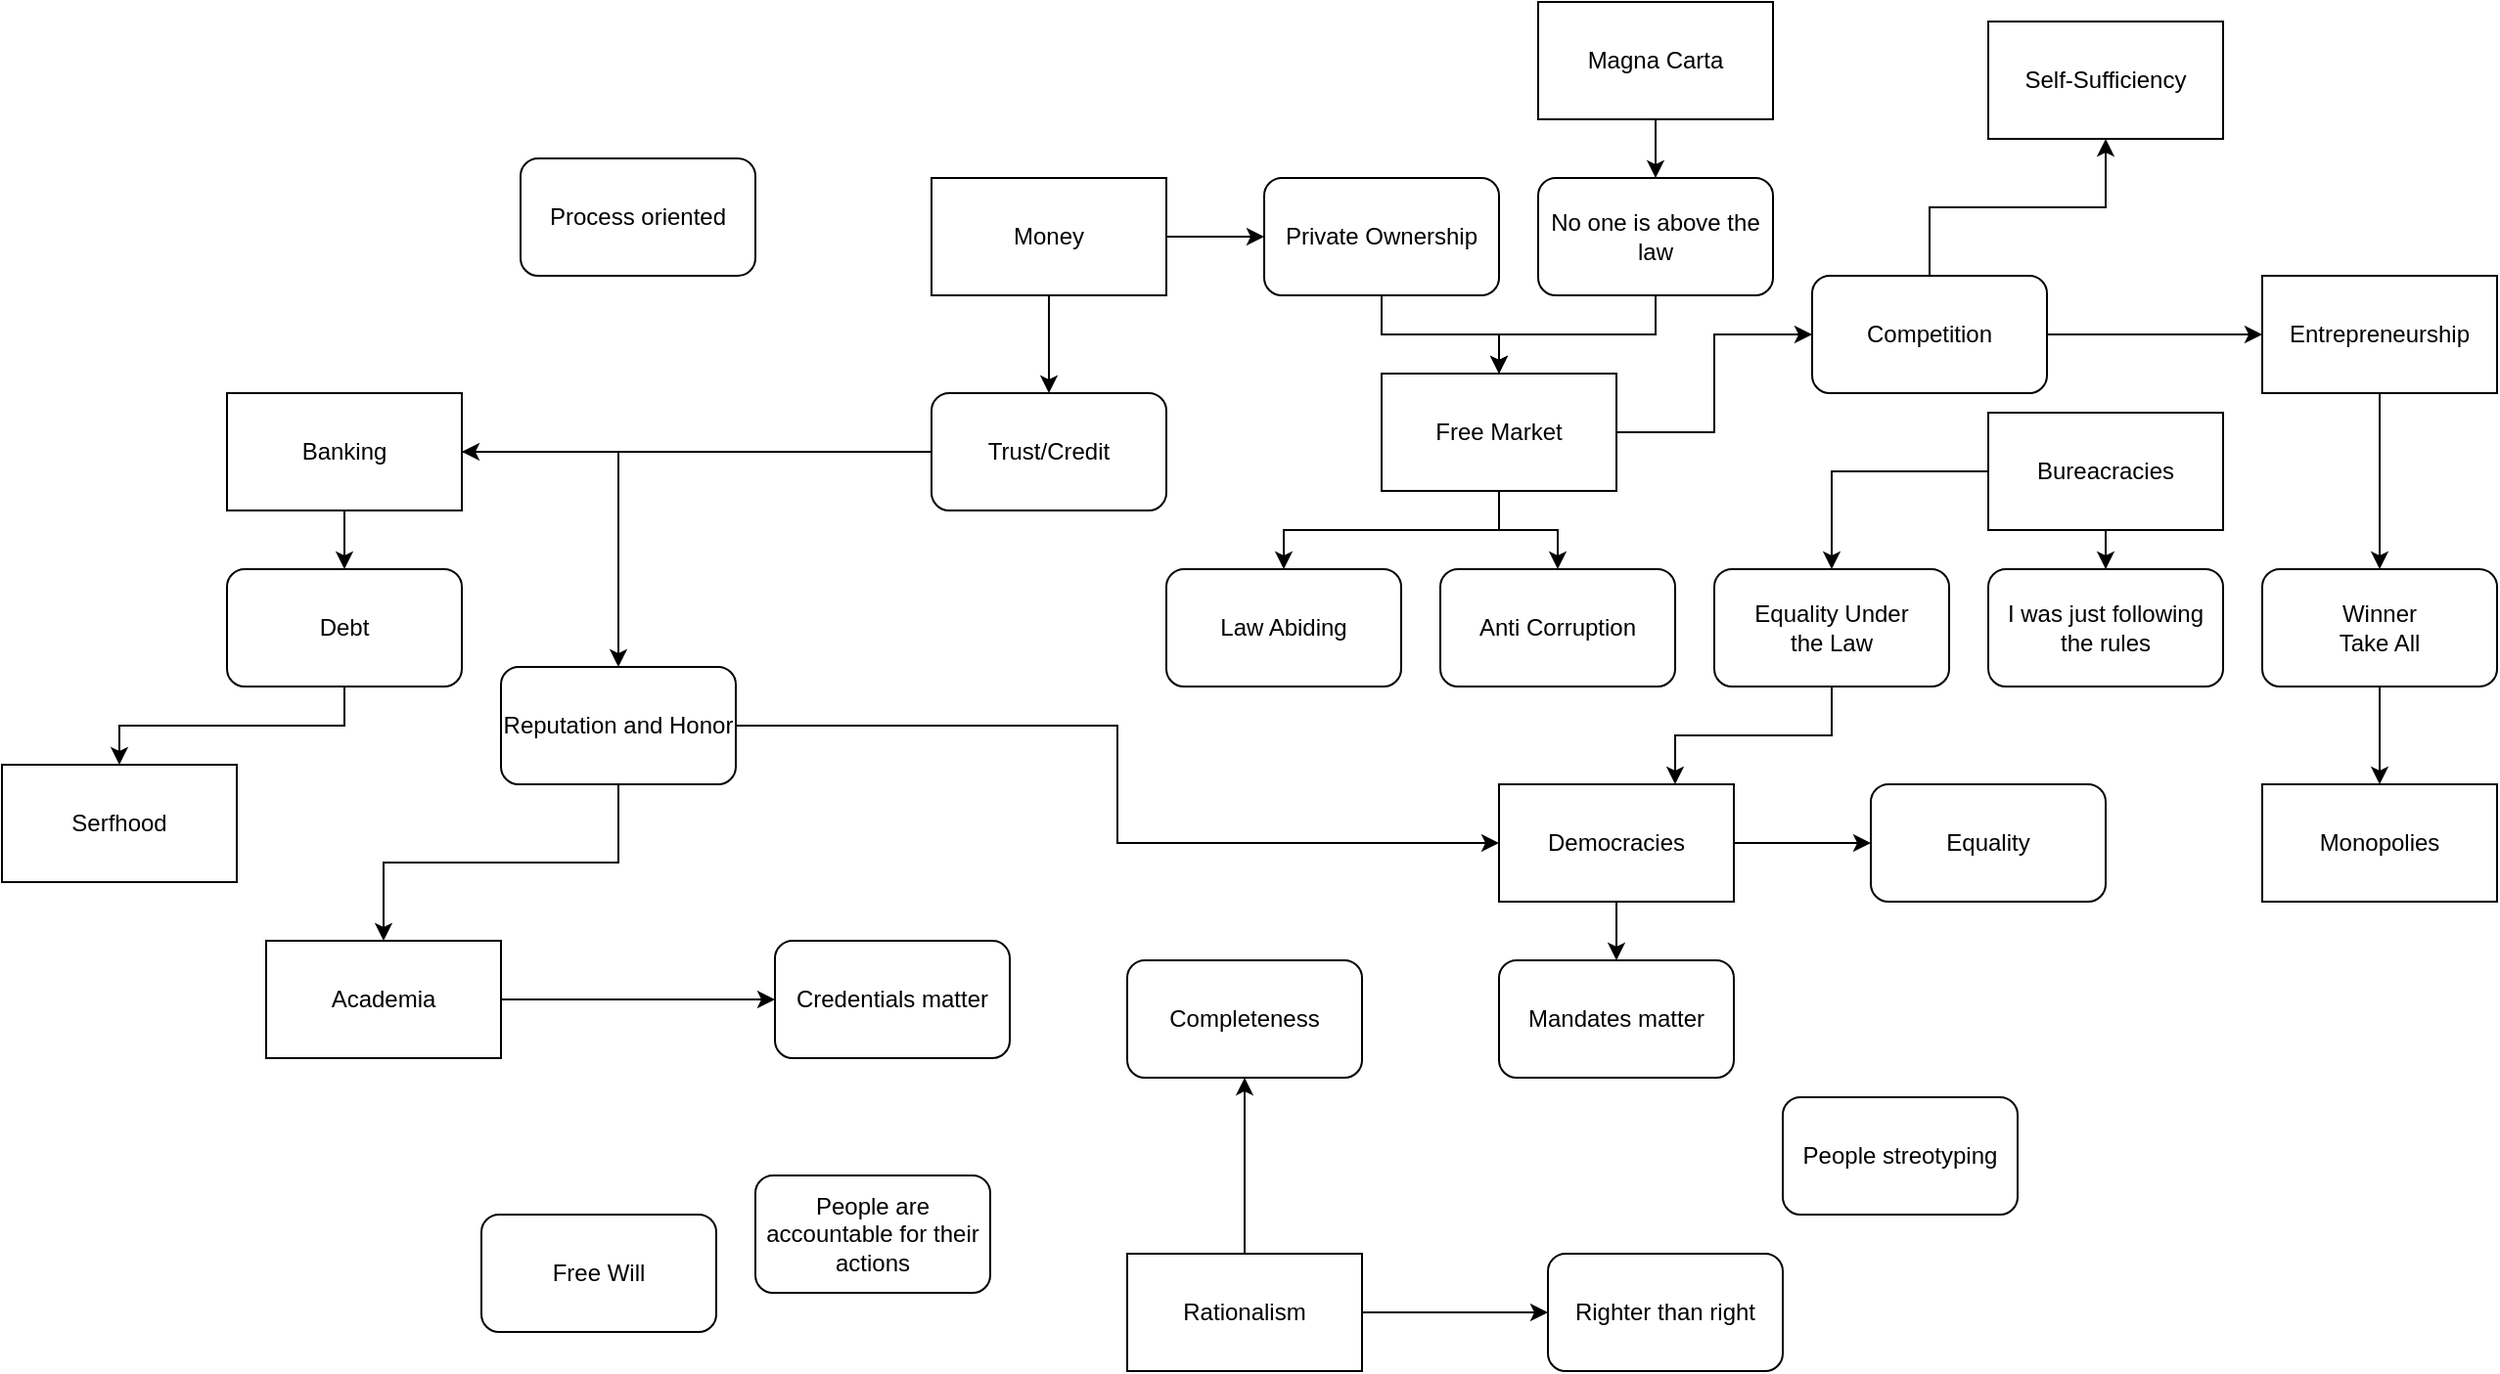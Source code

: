 <mxfile version="18.0.0" type="github">
  <diagram id="UsCKMXVSTxp-egwy1biC" name="Page-1">
    <mxGraphModel dx="1996" dy="765" grid="1" gridSize="10" guides="1" tooltips="1" connect="1" arrows="1" fold="1" page="1" pageScale="1" pageWidth="850" pageHeight="1100" math="0" shadow="0">
      <root>
        <mxCell id="0" />
        <mxCell id="1" parent="0" />
        <mxCell id="nk6jG5aNrgaRuzSPKZAb-1" value="Process oriented" style="rounded=1;whiteSpace=wrap;html=1;" parent="1" vertex="1">
          <mxGeometry x="-220" y="160" width="120" height="60" as="geometry" />
        </mxCell>
        <mxCell id="nk6jG5aNrgaRuzSPKZAb-3" value="Law Abiding" style="rounded=1;whiteSpace=wrap;html=1;" parent="1" vertex="1">
          <mxGeometry x="110" y="370" width="120" height="60" as="geometry" />
        </mxCell>
        <mxCell id="nk6jG5aNrgaRuzSPKZAb-4" value="Credentials matter" style="rounded=1;whiteSpace=wrap;html=1;" parent="1" vertex="1">
          <mxGeometry x="-90" y="560" width="120" height="60" as="geometry" />
        </mxCell>
        <mxCell id="nk6jG5aNrgaRuzSPKZAb-51" value="" style="edgeStyle=orthogonalEdgeStyle;rounded=0;orthogonalLoop=1;jettySize=auto;html=1;entryX=0.75;entryY=0;entryDx=0;entryDy=0;" parent="1" source="nk6jG5aNrgaRuzSPKZAb-6" target="nk6jG5aNrgaRuzSPKZAb-52" edge="1">
          <mxGeometry relative="1" as="geometry">
            <mxPoint x="450" y="480" as="targetPoint" />
          </mxGeometry>
        </mxCell>
        <mxCell id="nk6jG5aNrgaRuzSPKZAb-6" value="Equality Under&lt;br&gt;the Law" style="rounded=1;whiteSpace=wrap;html=1;" parent="1" vertex="1">
          <mxGeometry x="390" y="370" width="120" height="60" as="geometry" />
        </mxCell>
        <mxCell id="nk6jG5aNrgaRuzSPKZAb-7" value="People streotyping" style="rounded=1;whiteSpace=wrap;html=1;" parent="1" vertex="1">
          <mxGeometry x="425" y="640" width="120" height="60" as="geometry" />
        </mxCell>
        <mxCell id="nk6jG5aNrgaRuzSPKZAb-8" value="Completeness" style="rounded=1;whiteSpace=wrap;html=1;" parent="1" vertex="1">
          <mxGeometry x="90" y="570" width="120" height="60" as="geometry" />
        </mxCell>
        <mxCell id="nk6jG5aNrgaRuzSPKZAb-9" value="Anti Corruption" style="rounded=1;whiteSpace=wrap;html=1;" parent="1" vertex="1">
          <mxGeometry x="250" y="370" width="120" height="60" as="geometry" />
        </mxCell>
        <mxCell id="nk6jG5aNrgaRuzSPKZAb-10" value="People are accountable for their actions" style="rounded=1;whiteSpace=wrap;html=1;" parent="1" vertex="1">
          <mxGeometry x="-100" y="680" width="120" height="60" as="geometry" />
        </mxCell>
        <mxCell id="nk6jG5aNrgaRuzSPKZAb-29" value="" style="edgeStyle=orthogonalEdgeStyle;rounded=0;orthogonalLoop=1;jettySize=auto;html=1;" parent="1" source="nk6jG5aNrgaRuzSPKZAb-11" target="nk6jG5aNrgaRuzSPKZAb-28" edge="1">
          <mxGeometry relative="1" as="geometry" />
        </mxCell>
        <mxCell id="nk6jG5aNrgaRuzSPKZAb-11" value="No one is above the law" style="rounded=1;whiteSpace=wrap;html=1;" parent="1" vertex="1">
          <mxGeometry x="300" y="170" width="120" height="60" as="geometry" />
        </mxCell>
        <mxCell id="nk6jG5aNrgaRuzSPKZAb-14" value="I was just following the rules" style="rounded=1;whiteSpace=wrap;html=1;" parent="1" vertex="1">
          <mxGeometry x="530" y="370" width="120" height="60" as="geometry" />
        </mxCell>
        <mxCell id="nk6jG5aNrgaRuzSPKZAb-15" value="Righter than right" style="rounded=1;whiteSpace=wrap;html=1;" parent="1" vertex="1">
          <mxGeometry x="305" y="720" width="120" height="60" as="geometry" />
        </mxCell>
        <mxCell id="nk6jG5aNrgaRuzSPKZAb-17" value="" style="edgeStyle=orthogonalEdgeStyle;rounded=0;orthogonalLoop=1;jettySize=auto;html=1;" parent="1" source="nk6jG5aNrgaRuzSPKZAb-16" target="nk6jG5aNrgaRuzSPKZAb-11" edge="1">
          <mxGeometry relative="1" as="geometry" />
        </mxCell>
        <mxCell id="nk6jG5aNrgaRuzSPKZAb-16" value="Magna Carta" style="rounded=0;whiteSpace=wrap;html=1;" parent="1" vertex="1">
          <mxGeometry x="300" y="80" width="120" height="60" as="geometry" />
        </mxCell>
        <mxCell id="nk6jG5aNrgaRuzSPKZAb-19" value="" style="edgeStyle=orthogonalEdgeStyle;rounded=0;orthogonalLoop=1;jettySize=auto;html=1;" parent="1" source="nk6jG5aNrgaRuzSPKZAb-18" target="nk6jG5aNrgaRuzSPKZAb-4" edge="1">
          <mxGeometry relative="1" as="geometry" />
        </mxCell>
        <mxCell id="nk6jG5aNrgaRuzSPKZAb-18" value="Academia" style="rounded=0;whiteSpace=wrap;html=1;" parent="1" vertex="1">
          <mxGeometry x="-350" y="560" width="120" height="60" as="geometry" />
        </mxCell>
        <mxCell id="nk6jG5aNrgaRuzSPKZAb-25" value="" style="edgeStyle=orthogonalEdgeStyle;rounded=0;orthogonalLoop=1;jettySize=auto;html=1;" parent="1" source="nk6jG5aNrgaRuzSPKZAb-24" target="nk6jG5aNrgaRuzSPKZAb-14" edge="1">
          <mxGeometry relative="1" as="geometry" />
        </mxCell>
        <mxCell id="nk6jG5aNrgaRuzSPKZAb-49" value="" style="edgeStyle=orthogonalEdgeStyle;rounded=0;orthogonalLoop=1;jettySize=auto;html=1;" parent="1" source="nk6jG5aNrgaRuzSPKZAb-24" target="nk6jG5aNrgaRuzSPKZAb-6" edge="1">
          <mxGeometry relative="1" as="geometry" />
        </mxCell>
        <mxCell id="nk6jG5aNrgaRuzSPKZAb-24" value="Bureacracies" style="rounded=0;whiteSpace=wrap;html=1;" parent="1" vertex="1">
          <mxGeometry x="530" y="290" width="120" height="60" as="geometry" />
        </mxCell>
        <mxCell id="nk6jG5aNrgaRuzSPKZAb-33" value="" style="edgeStyle=orthogonalEdgeStyle;rounded=0;orthogonalLoop=1;jettySize=auto;html=1;" parent="1" source="nk6jG5aNrgaRuzSPKZAb-26" target="nk6jG5aNrgaRuzSPKZAb-32" edge="1">
          <mxGeometry relative="1" as="geometry" />
        </mxCell>
        <mxCell id="nk6jG5aNrgaRuzSPKZAb-26" value="Trust/Credit" style="rounded=1;whiteSpace=wrap;html=1;" parent="1" vertex="1">
          <mxGeometry x="-10" y="280" width="120" height="60" as="geometry" />
        </mxCell>
        <mxCell id="nk6jG5aNrgaRuzSPKZAb-31" value="" style="edgeStyle=orthogonalEdgeStyle;rounded=0;orthogonalLoop=1;jettySize=auto;html=1;" parent="1" source="nk6jG5aNrgaRuzSPKZAb-27" target="nk6jG5aNrgaRuzSPKZAb-26" edge="1">
          <mxGeometry relative="1" as="geometry" />
        </mxCell>
        <mxCell id="nk6jG5aNrgaRuzSPKZAb-36" value="" style="edgeStyle=orthogonalEdgeStyle;rounded=0;orthogonalLoop=1;jettySize=auto;html=1;" parent="1" source="nk6jG5aNrgaRuzSPKZAb-27" target="nk6jG5aNrgaRuzSPKZAb-35" edge="1">
          <mxGeometry relative="1" as="geometry" />
        </mxCell>
        <mxCell id="nk6jG5aNrgaRuzSPKZAb-27" value="Money" style="rounded=0;whiteSpace=wrap;html=1;" parent="1" vertex="1">
          <mxGeometry x="-10" y="170" width="120" height="60" as="geometry" />
        </mxCell>
        <mxCell id="nk6jG5aNrgaRuzSPKZAb-30" value="" style="edgeStyle=orthogonalEdgeStyle;rounded=0;orthogonalLoop=1;jettySize=auto;html=1;" parent="1" source="nk6jG5aNrgaRuzSPKZAb-28" target="nk6jG5aNrgaRuzSPKZAb-9" edge="1">
          <mxGeometry relative="1" as="geometry" />
        </mxCell>
        <mxCell id="nk6jG5aNrgaRuzSPKZAb-38" value="" style="edgeStyle=orthogonalEdgeStyle;rounded=0;orthogonalLoop=1;jettySize=auto;html=1;" parent="1" source="nk6jG5aNrgaRuzSPKZAb-28" target="nk6jG5aNrgaRuzSPKZAb-3" edge="1">
          <mxGeometry relative="1" as="geometry" />
        </mxCell>
        <mxCell id="yUDlxdxbmeIh55G9ATO2-6" value="" style="edgeStyle=orthogonalEdgeStyle;rounded=0;orthogonalLoop=1;jettySize=auto;html=1;" parent="1" source="nk6jG5aNrgaRuzSPKZAb-28" target="yUDlxdxbmeIh55G9ATO2-5" edge="1">
          <mxGeometry relative="1" as="geometry" />
        </mxCell>
        <mxCell id="nk6jG5aNrgaRuzSPKZAb-28" value="Free Market" style="rounded=0;whiteSpace=wrap;html=1;" parent="1" vertex="1">
          <mxGeometry x="220" y="270" width="120" height="60" as="geometry" />
        </mxCell>
        <mxCell id="nk6jG5aNrgaRuzSPKZAb-39" value="" style="edgeStyle=orthogonalEdgeStyle;rounded=0;orthogonalLoop=1;jettySize=auto;html=1;" parent="1" source="nk6jG5aNrgaRuzSPKZAb-32" target="nk6jG5aNrgaRuzSPKZAb-34" edge="1">
          <mxGeometry relative="1" as="geometry" />
        </mxCell>
        <mxCell id="nk6jG5aNrgaRuzSPKZAb-47" value="" style="edgeStyle=orthogonalEdgeStyle;rounded=0;orthogonalLoop=1;jettySize=auto;html=1;" parent="1" source="nk6jG5aNrgaRuzSPKZAb-32" target="nk6jG5aNrgaRuzSPKZAb-45" edge="1">
          <mxGeometry relative="1" as="geometry" />
        </mxCell>
        <mxCell id="nk6jG5aNrgaRuzSPKZAb-32" value="Banking" style="rounded=0;whiteSpace=wrap;html=1;" parent="1" vertex="1">
          <mxGeometry x="-370" y="280" width="120" height="60" as="geometry" />
        </mxCell>
        <mxCell id="nk6jG5aNrgaRuzSPKZAb-41" value="" style="edgeStyle=orthogonalEdgeStyle;rounded=0;orthogonalLoop=1;jettySize=auto;html=1;" parent="1" source="nk6jG5aNrgaRuzSPKZAb-34" target="nk6jG5aNrgaRuzSPKZAb-40" edge="1">
          <mxGeometry relative="1" as="geometry" />
        </mxCell>
        <mxCell id="nk6jG5aNrgaRuzSPKZAb-34" value="Debt" style="rounded=1;whiteSpace=wrap;html=1;" parent="1" vertex="1">
          <mxGeometry x="-370" y="370" width="120" height="60" as="geometry" />
        </mxCell>
        <mxCell id="nk6jG5aNrgaRuzSPKZAb-37" value="" style="edgeStyle=orthogonalEdgeStyle;rounded=0;orthogonalLoop=1;jettySize=auto;html=1;" parent="1" source="nk6jG5aNrgaRuzSPKZAb-35" target="nk6jG5aNrgaRuzSPKZAb-28" edge="1">
          <mxGeometry relative="1" as="geometry" />
        </mxCell>
        <mxCell id="nk6jG5aNrgaRuzSPKZAb-35" value="Private Ownership" style="rounded=1;whiteSpace=wrap;html=1;" parent="1" vertex="1">
          <mxGeometry x="160" y="170" width="120" height="60" as="geometry" />
        </mxCell>
        <mxCell id="nk6jG5aNrgaRuzSPKZAb-40" value="Serfhood" style="rounded=0;whiteSpace=wrap;html=1;" parent="1" vertex="1">
          <mxGeometry x="-485" y="470" width="120" height="60" as="geometry" />
        </mxCell>
        <mxCell id="nk6jG5aNrgaRuzSPKZAb-44" value="Free Will" style="rounded=1;whiteSpace=wrap;html=1;" parent="1" vertex="1">
          <mxGeometry x="-240" y="700" width="120" height="60" as="geometry" />
        </mxCell>
        <mxCell id="nk6jG5aNrgaRuzSPKZAb-46" value="" style="edgeStyle=orthogonalEdgeStyle;rounded=0;orthogonalLoop=1;jettySize=auto;html=1;" parent="1" source="nk6jG5aNrgaRuzSPKZAb-45" target="nk6jG5aNrgaRuzSPKZAb-18" edge="1">
          <mxGeometry relative="1" as="geometry" />
        </mxCell>
        <mxCell id="nk6jG5aNrgaRuzSPKZAb-53" value="" style="edgeStyle=orthogonalEdgeStyle;rounded=0;orthogonalLoop=1;jettySize=auto;html=1;" parent="1" source="nk6jG5aNrgaRuzSPKZAb-45" target="nk6jG5aNrgaRuzSPKZAb-52" edge="1">
          <mxGeometry relative="1" as="geometry" />
        </mxCell>
        <mxCell id="nk6jG5aNrgaRuzSPKZAb-45" value="Reputation and Honor" style="rounded=1;whiteSpace=wrap;html=1;" parent="1" vertex="1">
          <mxGeometry x="-230" y="420" width="120" height="60" as="geometry" />
        </mxCell>
        <mxCell id="nk6jG5aNrgaRuzSPKZAb-55" value="" style="edgeStyle=orthogonalEdgeStyle;rounded=0;orthogonalLoop=1;jettySize=auto;html=1;" parent="1" source="nk6jG5aNrgaRuzSPKZAb-52" target="nk6jG5aNrgaRuzSPKZAb-54" edge="1">
          <mxGeometry relative="1" as="geometry" />
        </mxCell>
        <mxCell id="nk6jG5aNrgaRuzSPKZAb-60" value="" style="edgeStyle=orthogonalEdgeStyle;rounded=0;orthogonalLoop=1;jettySize=auto;html=1;" parent="1" source="nk6jG5aNrgaRuzSPKZAb-52" target="nk6jG5aNrgaRuzSPKZAb-59" edge="1">
          <mxGeometry relative="1" as="geometry" />
        </mxCell>
        <mxCell id="nk6jG5aNrgaRuzSPKZAb-52" value="Democracies" style="rounded=0;whiteSpace=wrap;html=1;" parent="1" vertex="1">
          <mxGeometry x="280" y="480" width="120" height="60" as="geometry" />
        </mxCell>
        <mxCell id="nk6jG5aNrgaRuzSPKZAb-54" value="Mandates matter" style="rounded=1;whiteSpace=wrap;html=1;" parent="1" vertex="1">
          <mxGeometry x="280" y="570" width="120" height="60" as="geometry" />
        </mxCell>
        <mxCell id="nk6jG5aNrgaRuzSPKZAb-59" value="Equality" style="rounded=1;whiteSpace=wrap;html=1;" parent="1" vertex="1">
          <mxGeometry x="470" y="480" width="120" height="60" as="geometry" />
        </mxCell>
        <mxCell id="yUDlxdxbmeIh55G9ATO2-2" value="" style="edgeStyle=orthogonalEdgeStyle;rounded=0;orthogonalLoop=1;jettySize=auto;html=1;" parent="1" source="yUDlxdxbmeIh55G9ATO2-1" target="nk6jG5aNrgaRuzSPKZAb-15" edge="1">
          <mxGeometry relative="1" as="geometry" />
        </mxCell>
        <mxCell id="yUDlxdxbmeIh55G9ATO2-3" value="" style="edgeStyle=orthogonalEdgeStyle;rounded=0;orthogonalLoop=1;jettySize=auto;html=1;" parent="1" source="yUDlxdxbmeIh55G9ATO2-1" target="nk6jG5aNrgaRuzSPKZAb-8" edge="1">
          <mxGeometry relative="1" as="geometry" />
        </mxCell>
        <mxCell id="yUDlxdxbmeIh55G9ATO2-1" value="Rationalism" style="rounded=0;whiteSpace=wrap;html=1;" parent="1" vertex="1">
          <mxGeometry x="90" y="720" width="120" height="60" as="geometry" />
        </mxCell>
        <mxCell id="yUDlxdxbmeIh55G9ATO2-9" value="" style="edgeStyle=orthogonalEdgeStyle;rounded=0;orthogonalLoop=1;jettySize=auto;html=1;" parent="1" source="yUDlxdxbmeIh55G9ATO2-4" target="yUDlxdxbmeIh55G9ATO2-8" edge="1">
          <mxGeometry relative="1" as="geometry" />
        </mxCell>
        <mxCell id="yUDlxdxbmeIh55G9ATO2-4" value="Entrepreneurship" style="rounded=0;whiteSpace=wrap;html=1;" parent="1" vertex="1">
          <mxGeometry x="670" y="220" width="120" height="60" as="geometry" />
        </mxCell>
        <mxCell id="yUDlxdxbmeIh55G9ATO2-7" value="" style="edgeStyle=orthogonalEdgeStyle;rounded=0;orthogonalLoop=1;jettySize=auto;html=1;" parent="1" source="yUDlxdxbmeIh55G9ATO2-5" target="yUDlxdxbmeIh55G9ATO2-4" edge="1">
          <mxGeometry relative="1" as="geometry" />
        </mxCell>
        <mxCell id="yUDlxdxbmeIh55G9ATO2-13" value="" style="edgeStyle=orthogonalEdgeStyle;rounded=0;orthogonalLoop=1;jettySize=auto;html=1;" parent="1" source="yUDlxdxbmeIh55G9ATO2-5" target="yUDlxdxbmeIh55G9ATO2-12" edge="1">
          <mxGeometry relative="1" as="geometry" />
        </mxCell>
        <mxCell id="yUDlxdxbmeIh55G9ATO2-5" value="Competition" style="rounded=1;whiteSpace=wrap;html=1;" parent="1" vertex="1">
          <mxGeometry x="440" y="220" width="120" height="60" as="geometry" />
        </mxCell>
        <mxCell id="yUDlxdxbmeIh55G9ATO2-11" value="" style="edgeStyle=orthogonalEdgeStyle;rounded=0;orthogonalLoop=1;jettySize=auto;html=1;" parent="1" source="yUDlxdxbmeIh55G9ATO2-8" target="yUDlxdxbmeIh55G9ATO2-10" edge="1">
          <mxGeometry relative="1" as="geometry" />
        </mxCell>
        <mxCell id="yUDlxdxbmeIh55G9ATO2-8" value="Winner&lt;br&gt;Take All" style="rounded=1;whiteSpace=wrap;html=1;" parent="1" vertex="1">
          <mxGeometry x="670" y="370" width="120" height="60" as="geometry" />
        </mxCell>
        <mxCell id="yUDlxdxbmeIh55G9ATO2-10" value="Monopolies" style="rounded=0;whiteSpace=wrap;html=1;" parent="1" vertex="1">
          <mxGeometry x="670" y="480" width="120" height="60" as="geometry" />
        </mxCell>
        <mxCell id="yUDlxdxbmeIh55G9ATO2-12" value="Self-Sufficiency" style="rounded=0;whiteSpace=wrap;html=1;" parent="1" vertex="1">
          <mxGeometry x="530" y="90" width="120" height="60" as="geometry" />
        </mxCell>
      </root>
    </mxGraphModel>
  </diagram>
</mxfile>
